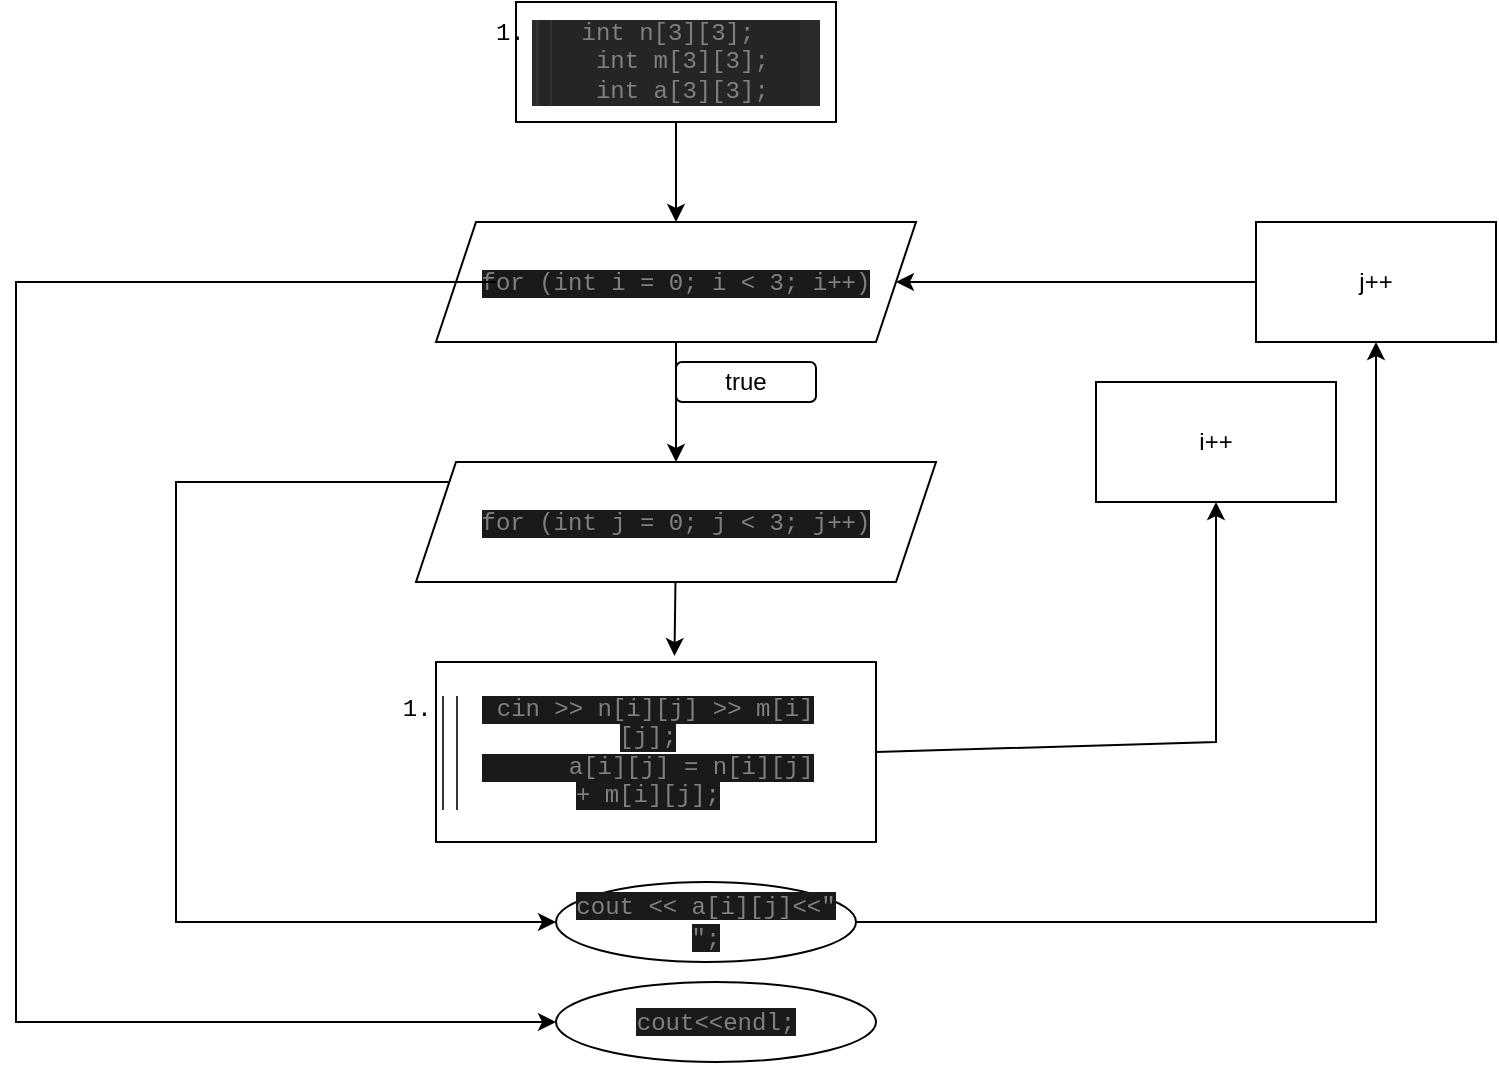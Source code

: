 <mxfile version="16.5.5" type="device"><diagram id="AD4t9P6H3JspWaBIcdfh" name="Page-1"><mxGraphModel dx="1038" dy="1639" grid="1" gridSize="10" guides="1" tooltips="1" connect="1" arrows="1" fold="1" page="1" pageScale="1" pageWidth="850" pageHeight="1100" math="0" shadow="0"><root><mxCell id="0"/><mxCell id="1" parent="0"/><mxCell id="jIS84SdoQxldzbct5RJT-1" value="&lt;ol class=&quot;cpp&quot; style=&quot;box-sizing: border-box ; padding: 0px 10px ; vertical-align: baseline ; font-family: &amp;#34;consolas&amp;#34; , &amp;#34;menlo&amp;#34; , &amp;#34;monaco&amp;#34; , &amp;#34;lucida console&amp;#34; , &amp;#34;liberation mono&amp;#34; , &amp;#34;dejavu sans mono&amp;#34; , &amp;#34;bitstream vera sans mono&amp;#34; , monospace , serif ; margin: 0px ; background: rgb(43 , 43 , 43)&quot;&gt;&lt;li class=&quot;li1&quot; style=&quot;box-sizing: border-box ; margin: 0px 0px 0px -6px ; padding: 0px ; vertical-align: baseline ; list-style-type: decimal ; background: rgb(37 , 37 , 37)&quot;&gt;&lt;div class=&quot;de1&quot; style=&quot;box-sizing: border-box ; margin: 0px 0px 0px -2px ; padding: 0px 8px ; vertical-align: top ; border-left: 1px solid rgb(51 , 51 , 51) ; position: relative&quot;&gt;&lt;div class=&quot;de1&quot; style=&quot;box-sizing: border-box ; margin: 0px 0px 0px -2px ; padding: 0px 8px ; vertical-align: top ; border-left: 1px solid rgb(51 , 51 , 51) ; position: relative&quot;&gt;&lt;font color=&quot;#808080&quot;&gt;int n[3][3];&lt;/font&gt;&lt;/div&gt;&lt;div class=&quot;de1&quot; style=&quot;box-sizing: border-box ; margin: 0px 0px 0px -2px ; padding: 0px 8px ; vertical-align: top ; border-left: 1px solid rgb(51 , 51 , 51) ; position: relative&quot;&gt;&lt;font color=&quot;#808080&quot;&gt;&amp;nbsp; int m[3][3];&lt;/font&gt;&lt;/div&gt;&lt;div class=&quot;de1&quot; style=&quot;box-sizing: border-box ; margin: 0px 0px 0px -2px ; padding: 0px 8px ; vertical-align: top ; border-left: 1px solid rgb(51 , 51 , 51) ; position: relative&quot;&gt;&lt;font color=&quot;#808080&quot;&gt;&amp;nbsp; int a[3][3];&lt;/font&gt;&lt;/div&gt;&lt;/div&gt;&lt;/li&gt;&lt;/ol&gt;" style="rounded=0;whiteSpace=wrap;html=1;" parent="1" vertex="1"><mxGeometry x="330" y="-60" width="160" height="60" as="geometry"/></mxCell><mxCell id="jIS84SdoQxldzbct5RJT-2" value="&lt;div style=&quot;text-align: left&quot;&gt;&lt;font face=&quot;consolas, menlo, monaco, lucida console, liberation mono, dejavu sans mono, bitstream vera sans mono, monospace, serif&quot; style=&quot;background-color: rgb(26 , 26 , 26)&quot; color=&quot;#808080&quot;&gt;for (int i = 0; i &amp;lt; 3; i++)&lt;/font&gt;&lt;/div&gt;" style="shape=parallelogram;perimeter=parallelogramPerimeter;whiteSpace=wrap;html=1;fixedSize=1;" parent="1" vertex="1"><mxGeometry x="290" y="50" width="240" height="60" as="geometry"/></mxCell><mxCell id="jIS84SdoQxldzbct5RJT-4" value="" style="endArrow=classic;html=1;rounded=0;exitX=0.5;exitY=1;exitDx=0;exitDy=0;" parent="1" source="jIS84SdoQxldzbct5RJT-1" target="jIS84SdoQxldzbct5RJT-2" edge="1"><mxGeometry width="50" height="50" relative="1" as="geometry"><mxPoint x="400" y="300" as="sourcePoint"/><mxPoint x="420" y="150" as="targetPoint"/></mxGeometry></mxCell><mxCell id="jIS84SdoQxldzbct5RJT-6" value="" style="endArrow=classic;html=1;rounded=0;exitX=0.5;exitY=1;exitDx=0;exitDy=0;entryX=0.5;entryY=0;entryDx=0;entryDy=0;" parent="1" source="jIS84SdoQxldzbct5RJT-2" target="1pXj_yIacDTTRbs9ZMTb-2" edge="1"><mxGeometry width="50" height="50" relative="1" as="geometry"><mxPoint x="400" y="270" as="sourcePoint"/><mxPoint x="410" y="150" as="targetPoint"/></mxGeometry></mxCell><mxCell id="jIS84SdoQxldzbct5RJT-8" value="true" style="rounded=1;whiteSpace=wrap;html=1;" parent="1" vertex="1"><mxGeometry x="410" y="120" width="70" height="20" as="geometry"/></mxCell><mxCell id="jIS84SdoQxldzbct5RJT-9" value="&lt;ol class=&quot;cpp&quot; style=&quot;box-sizing: border-box ; padding: 0px 10px ; vertical-align: baseline ; font-family: &amp;#34;consolas&amp;#34; , &amp;#34;menlo&amp;#34; , &amp;#34;monaco&amp;#34; , &amp;#34;lucida console&amp;#34; , &amp;#34;liberation mono&amp;#34; , &amp;#34;dejavu sans mono&amp;#34; , &amp;#34;bitstream vera sans mono&amp;#34; , monospace , serif ; margin: 0px&quot;&gt;&lt;li class=&quot;li1&quot; style=&quot;box-sizing: border-box ; margin: 0px 0px 0px -6px ; padding: 0px ; vertical-align: baseline ; list-style-type: decimal&quot;&gt;&lt;div class=&quot;de1&quot; style=&quot;box-sizing: border-box ; margin: 0px 0px 0px -2px ; padding: 0px 8px ; vertical-align: top ; border-left: 1px solid rgb(51 , 51 , 51) ; position: relative&quot;&gt;&lt;div class=&quot;de1&quot; style=&quot;box-sizing: border-box ; margin: 0px 0px 0px -2px ; padding: 0px 8px ; vertical-align: top ; border-left: 1px solid rgb(51 , 51 , 51) ; position: relative&quot;&gt;&lt;span style=&quot;background-color: rgb(26 , 26 , 26)&quot;&gt;&lt;font color=&quot;#808080&quot;&gt;&amp;nbsp;cin &amp;gt;&amp;gt; n[i][j] &amp;gt;&amp;gt; m[i][j];&lt;/font&gt;&lt;/span&gt;&lt;/div&gt;&lt;div class=&quot;de1&quot; style=&quot;box-sizing: border-box ; margin: 0px 0px 0px -2px ; padding: 0px 8px ; vertical-align: top ; border-left: 1px solid rgb(51 , 51 , 51) ; position: relative&quot;&gt;&lt;span style=&quot;background-color: rgb(26 , 26 , 26)&quot;&gt;&lt;font color=&quot;#808080&quot;&gt;&amp;nbsp; &amp;nbsp; &amp;nbsp; a[i][j] = n[i][j] + m[i][j];&lt;/font&gt;&lt;/span&gt;&lt;/div&gt;&lt;/div&gt;&lt;/li&gt;&lt;/ol&gt;" style="rounded=0;whiteSpace=wrap;html=1;" parent="1" vertex="1"><mxGeometry x="290" y="270" width="220" height="90" as="geometry"/></mxCell><mxCell id="jIS84SdoQxldzbct5RJT-10" value="" style="endArrow=classic;html=1;rounded=0;exitX=0.5;exitY=1;exitDx=0;exitDy=0;entryX=0.542;entryY=-0.033;entryDx=0;entryDy=0;entryPerimeter=0;" parent="1" target="jIS84SdoQxldzbct5RJT-9" edge="1"><mxGeometry width="50" height="50" relative="1" as="geometry"><mxPoint x="410" y="210" as="sourcePoint"/><mxPoint x="410" y="270" as="targetPoint"/></mxGeometry></mxCell><mxCell id="jIS84SdoQxldzbct5RJT-11" value="" style="endArrow=classic;html=1;rounded=0;exitX=1;exitY=0.5;exitDx=0;exitDy=0;" parent="1" source="jIS84SdoQxldzbct5RJT-9" target="jIS84SdoQxldzbct5RJT-12" edge="1"><mxGeometry width="50" height="50" relative="1" as="geometry"><mxPoint x="400" y="270" as="sourcePoint"/><mxPoint x="680" y="160" as="targetPoint"/><Array as="points"><mxPoint x="680" y="310"/></Array></mxGeometry></mxCell><mxCell id="jIS84SdoQxldzbct5RJT-12" value="i++" style="rounded=0;whiteSpace=wrap;html=1;" parent="1" vertex="1"><mxGeometry x="620" y="130" width="120" height="60" as="geometry"/></mxCell><mxCell id="jIS84SdoQxldzbct5RJT-18" style="edgeStyle=orthogonalEdgeStyle;rounded=0;orthogonalLoop=1;jettySize=auto;html=1;" parent="1" source="jIS84SdoQxldzbct5RJT-13" target="jIS84SdoQxldzbct5RJT-19" edge="1"><mxGeometry relative="1" as="geometry"><mxPoint x="780" y="70" as="targetPoint"/></mxGeometry></mxCell><mxCell id="jIS84SdoQxldzbct5RJT-13" value="&lt;span style=&quot;font-family: &amp;#34;consolas&amp;#34; , &amp;#34;menlo&amp;#34; , &amp;#34;monaco&amp;#34; , &amp;#34;lucida console&amp;#34; , &amp;#34;liberation mono&amp;#34; , &amp;#34;dejavu sans mono&amp;#34; , &amp;#34;bitstream vera sans mono&amp;#34; , monospace , serif ; text-align: left&quot;&gt; &lt;/span&gt;&lt;span style=&quot;background-color: rgb(26 , 26 , 26)&quot;&gt;&lt;font color=&quot;#808080&quot;&gt;&lt;span class=&quot;kw3&quot; style=&quot;box-sizing: border-box ; margin: 0px ; padding: 0px ; vertical-align: baseline ; font-family: &amp;#34;consolas&amp;#34; , &amp;#34;menlo&amp;#34; , &amp;#34;monaco&amp;#34; , &amp;#34;lucida console&amp;#34; , &amp;#34;liberation mono&amp;#34; , &amp;#34;dejavu sans mono&amp;#34; , &amp;#34;bitstream vera sans mono&amp;#34; , monospace , serif ; text-align: left&quot;&gt;cout&lt;/span&gt;&lt;span style=&quot;font-family: &amp;#34;consolas&amp;#34; , &amp;#34;menlo&amp;#34; , &amp;#34;monaco&amp;#34; , &amp;#34;lucida console&amp;#34; , &amp;#34;liberation mono&amp;#34; , &amp;#34;dejavu sans mono&amp;#34; , &amp;#34;bitstream vera sans mono&amp;#34; , monospace , serif ; text-align: left&quot;&gt; &lt;/span&gt;&lt;span class=&quot;sy1&quot; style=&quot;box-sizing: border-box ; margin: 0px ; padding: 0px ; vertical-align: baseline ; font-family: &amp;#34;consolas&amp;#34; , &amp;#34;menlo&amp;#34; , &amp;#34;monaco&amp;#34; , &amp;#34;lucida console&amp;#34; , &amp;#34;liberation mono&amp;#34; , &amp;#34;dejavu sans mono&amp;#34; , &amp;#34;bitstream vera sans mono&amp;#34; , monospace , serif ; text-align: left&quot;&gt;&amp;lt;&amp;lt;&lt;/span&gt;&lt;span style=&quot;font-family: &amp;#34;consolas&amp;#34; , &amp;#34;menlo&amp;#34; , &amp;#34;monaco&amp;#34; , &amp;#34;lucida console&amp;#34; , &amp;#34;liberation mono&amp;#34; , &amp;#34;dejavu sans mono&amp;#34; , &amp;#34;bitstream vera sans mono&amp;#34; , monospace , serif ; text-align: left&quot;&gt; a&lt;/span&gt;&lt;span class=&quot;br0&quot; style=&quot;box-sizing: border-box ; margin: 0px ; padding: 0px ; vertical-align: baseline ; font-family: &amp;#34;consolas&amp;#34; , &amp;#34;menlo&amp;#34; , &amp;#34;monaco&amp;#34; , &amp;#34;lucida console&amp;#34; , &amp;#34;liberation mono&amp;#34; , &amp;#34;dejavu sans mono&amp;#34; , &amp;#34;bitstream vera sans mono&amp;#34; , monospace , serif ; text-align: left&quot;&gt;[&lt;/span&gt;&lt;span style=&quot;font-family: &amp;#34;consolas&amp;#34; , &amp;#34;menlo&amp;#34; , &amp;#34;monaco&amp;#34; , &amp;#34;lucida console&amp;#34; , &amp;#34;liberation mono&amp;#34; , &amp;#34;dejavu sans mono&amp;#34; , &amp;#34;bitstream vera sans mono&amp;#34; , monospace , serif ; text-align: left&quot;&gt;i&lt;/span&gt;&lt;span class=&quot;br0&quot; style=&quot;box-sizing: border-box ; margin: 0px ; padding: 0px ; vertical-align: baseline ; font-family: &amp;#34;consolas&amp;#34; , &amp;#34;menlo&amp;#34; , &amp;#34;monaco&amp;#34; , &amp;#34;lucida console&amp;#34; , &amp;#34;liberation mono&amp;#34; , &amp;#34;dejavu sans mono&amp;#34; , &amp;#34;bitstream vera sans mono&amp;#34; , monospace , serif ; text-align: left&quot;&gt;]&lt;/span&gt;&lt;span class=&quot;br0&quot; style=&quot;box-sizing: border-box ; margin: 0px ; padding: 0px ; vertical-align: baseline ; font-family: &amp;#34;consolas&amp;#34; , &amp;#34;menlo&amp;#34; , &amp;#34;monaco&amp;#34; , &amp;#34;lucida console&amp;#34; , &amp;#34;liberation mono&amp;#34; , &amp;#34;dejavu sans mono&amp;#34; , &amp;#34;bitstream vera sans mono&amp;#34; , monospace , serif ; text-align: left&quot;&gt;[&lt;/span&gt;&lt;span style=&quot;font-family: &amp;#34;consolas&amp;#34; , &amp;#34;menlo&amp;#34; , &amp;#34;monaco&amp;#34; , &amp;#34;lucida console&amp;#34; , &amp;#34;liberation mono&amp;#34; , &amp;#34;dejavu sans mono&amp;#34; , &amp;#34;bitstream vera sans mono&amp;#34; , monospace , serif ; text-align: left&quot;&gt;j&lt;/span&gt;&lt;span class=&quot;br0&quot; style=&quot;box-sizing: border-box ; margin: 0px ; padding: 0px ; vertical-align: baseline ; font-family: &amp;#34;consolas&amp;#34; , &amp;#34;menlo&amp;#34; , &amp;#34;monaco&amp;#34; , &amp;#34;lucida console&amp;#34; , &amp;#34;liberation mono&amp;#34; , &amp;#34;dejavu sans mono&amp;#34; , &amp;#34;bitstream vera sans mono&amp;#34; , monospace , serif ; text-align: left&quot;&gt;]&lt;/span&gt;&lt;span class=&quot;sy1&quot; style=&quot;box-sizing: border-box ; margin: 0px ; padding: 0px ; vertical-align: baseline ; font-family: &amp;#34;consolas&amp;#34; , &amp;#34;menlo&amp;#34; , &amp;#34;monaco&amp;#34; , &amp;#34;lucida console&amp;#34; , &amp;#34;liberation mono&amp;#34; , &amp;#34;dejavu sans mono&amp;#34; , &amp;#34;bitstream vera sans mono&amp;#34; , monospace , serif ; text-align: left&quot;&gt;&amp;lt;&amp;lt;&lt;/span&gt;&lt;span class=&quot;st0&quot; style=&quot;box-sizing: border-box ; margin: 0px ; padding: 0px ; vertical-align: baseline ; font-family: &amp;#34;consolas&amp;#34; , &amp;#34;menlo&amp;#34; , &amp;#34;monaco&amp;#34; , &amp;#34;lucida console&amp;#34; , &amp;#34;liberation mono&amp;#34; , &amp;#34;dejavu sans mono&amp;#34; , &amp;#34;bitstream vera sans mono&amp;#34; , monospace , serif ; text-align: left&quot;&gt;&quot; &quot;&lt;/span&gt;&lt;span class=&quot;sy4&quot; style=&quot;box-sizing: border-box ; margin: 0px ; padding: 0px ; vertical-align: baseline ; font-family: &amp;#34;consolas&amp;#34; , &amp;#34;menlo&amp;#34; , &amp;#34;monaco&amp;#34; , &amp;#34;lucida console&amp;#34; , &amp;#34;liberation mono&amp;#34; , &amp;#34;dejavu sans mono&amp;#34; , &amp;#34;bitstream vera sans mono&amp;#34; , monospace , serif ; text-align: left&quot;&gt;;&lt;/span&gt;&lt;/font&gt;&lt;/span&gt;" style="ellipse;whiteSpace=wrap;html=1;" parent="1" vertex="1"><mxGeometry x="350" y="380" width="150" height="40" as="geometry"/></mxCell><mxCell id="jIS84SdoQxldzbct5RJT-14" value="&lt;span style=&quot;background-color: rgb(26 , 26 , 26)&quot;&gt;&lt;font color=&quot;#808080&quot;&gt;&lt;span class=&quot;kw3&quot; style=&quot;box-sizing: border-box ; margin: 0px ; padding: 0px ; vertical-align: baseline ; font-family: &amp;#34;consolas&amp;#34; , &amp;#34;menlo&amp;#34; , &amp;#34;monaco&amp;#34; , &amp;#34;lucida console&amp;#34; , &amp;#34;liberation mono&amp;#34; , &amp;#34;dejavu sans mono&amp;#34; , &amp;#34;bitstream vera sans mono&amp;#34; , monospace , serif ; text-align: left&quot;&gt;cout&lt;/span&gt;&lt;span class=&quot;sy1&quot; style=&quot;box-sizing: border-box ; margin: 0px ; padding: 0px ; vertical-align: baseline ; font-family: &amp;#34;consolas&amp;#34; , &amp;#34;menlo&amp;#34; , &amp;#34;monaco&amp;#34; , &amp;#34;lucida console&amp;#34; , &amp;#34;liberation mono&amp;#34; , &amp;#34;dejavu sans mono&amp;#34; , &amp;#34;bitstream vera sans mono&amp;#34; , monospace , serif ; text-align: left&quot;&gt;&amp;lt;&amp;lt;&lt;/span&gt;&lt;span style=&quot;font-family: &amp;#34;consolas&amp;#34; , &amp;#34;menlo&amp;#34; , &amp;#34;monaco&amp;#34; , &amp;#34;lucida console&amp;#34; , &amp;#34;liberation mono&amp;#34; , &amp;#34;dejavu sans mono&amp;#34; , &amp;#34;bitstream vera sans mono&amp;#34; , monospace , serif ; text-align: left&quot;&gt;endl&lt;/span&gt;&lt;span class=&quot;sy4&quot; style=&quot;box-sizing: border-box ; margin: 0px ; padding: 0px ; vertical-align: baseline ; font-family: &amp;#34;consolas&amp;#34; , &amp;#34;menlo&amp;#34; , &amp;#34;monaco&amp;#34; , &amp;#34;lucida console&amp;#34; , &amp;#34;liberation mono&amp;#34; , &amp;#34;dejavu sans mono&amp;#34; , &amp;#34;bitstream vera sans mono&amp;#34; , monospace , serif ; text-align: left&quot;&gt;;&lt;/span&gt;&lt;/font&gt;&lt;/span&gt;" style="ellipse;whiteSpace=wrap;html=1;" parent="1" vertex="1"><mxGeometry x="350" y="430" width="160" height="40" as="geometry"/></mxCell><mxCell id="jIS84SdoQxldzbct5RJT-15" value="" style="endArrow=classic;html=1;rounded=0;exitX=0;exitY=0.5;exitDx=0;exitDy=0;entryX=0;entryY=0.5;entryDx=0;entryDy=0;" parent="1" target="jIS84SdoQxldzbct5RJT-13" edge="1"><mxGeometry width="50" height="50" relative="1" as="geometry"><mxPoint x="320" y="180" as="sourcePoint"/><mxPoint x="160" y="320" as="targetPoint"/><Array as="points"><mxPoint x="160" y="180"/><mxPoint x="160" y="400"/></Array></mxGeometry></mxCell><mxCell id="jIS84SdoQxldzbct5RJT-16" value="" style="endArrow=classic;html=1;rounded=0;entryX=0;entryY=0.5;entryDx=0;entryDy=0;" parent="1" target="jIS84SdoQxldzbct5RJT-14" edge="1"><mxGeometry width="50" height="50" relative="1" as="geometry"><mxPoint x="320" y="80" as="sourcePoint"/><mxPoint x="40" y="70" as="targetPoint"/><Array as="points"><mxPoint x="80" y="80"/><mxPoint x="80" y="450"/></Array></mxGeometry></mxCell><mxCell id="jIS84SdoQxldzbct5RJT-19" value="j++" style="rounded=0;whiteSpace=wrap;html=1;" parent="1" vertex="1"><mxGeometry x="700" y="50" width="120" height="60" as="geometry"/></mxCell><mxCell id="jIS84SdoQxldzbct5RJT-20" value="" style="endArrow=classic;html=1;rounded=0;exitX=0;exitY=0.5;exitDx=0;exitDy=0;entryX=1;entryY=0.5;entryDx=0;entryDy=0;" parent="1" source="jIS84SdoQxldzbct5RJT-19" target="jIS84SdoQxldzbct5RJT-2" edge="1"><mxGeometry width="50" height="50" relative="1" as="geometry"><mxPoint x="400" y="270" as="sourcePoint"/><mxPoint x="450" y="220" as="targetPoint"/></mxGeometry></mxCell><mxCell id="1pXj_yIacDTTRbs9ZMTb-2" value="&lt;div style=&quot;text-align: left&quot;&gt;&lt;font face=&quot;consolas, menlo, monaco, lucida console, liberation mono, dejavu sans mono, bitstream vera sans mono, monospace, serif&quot; style=&quot;background-color: rgb(26 , 26 , 26)&quot; color=&quot;#808080&quot;&gt;for (int j = 0; j &amp;lt; 3; j++)&lt;/font&gt;&lt;/div&gt;" style="shape=parallelogram;perimeter=parallelogramPerimeter;whiteSpace=wrap;html=1;fixedSize=1;" vertex="1" parent="1"><mxGeometry x="280" y="170" width="260" height="60" as="geometry"/></mxCell></root></mxGraphModel></diagram></mxfile>